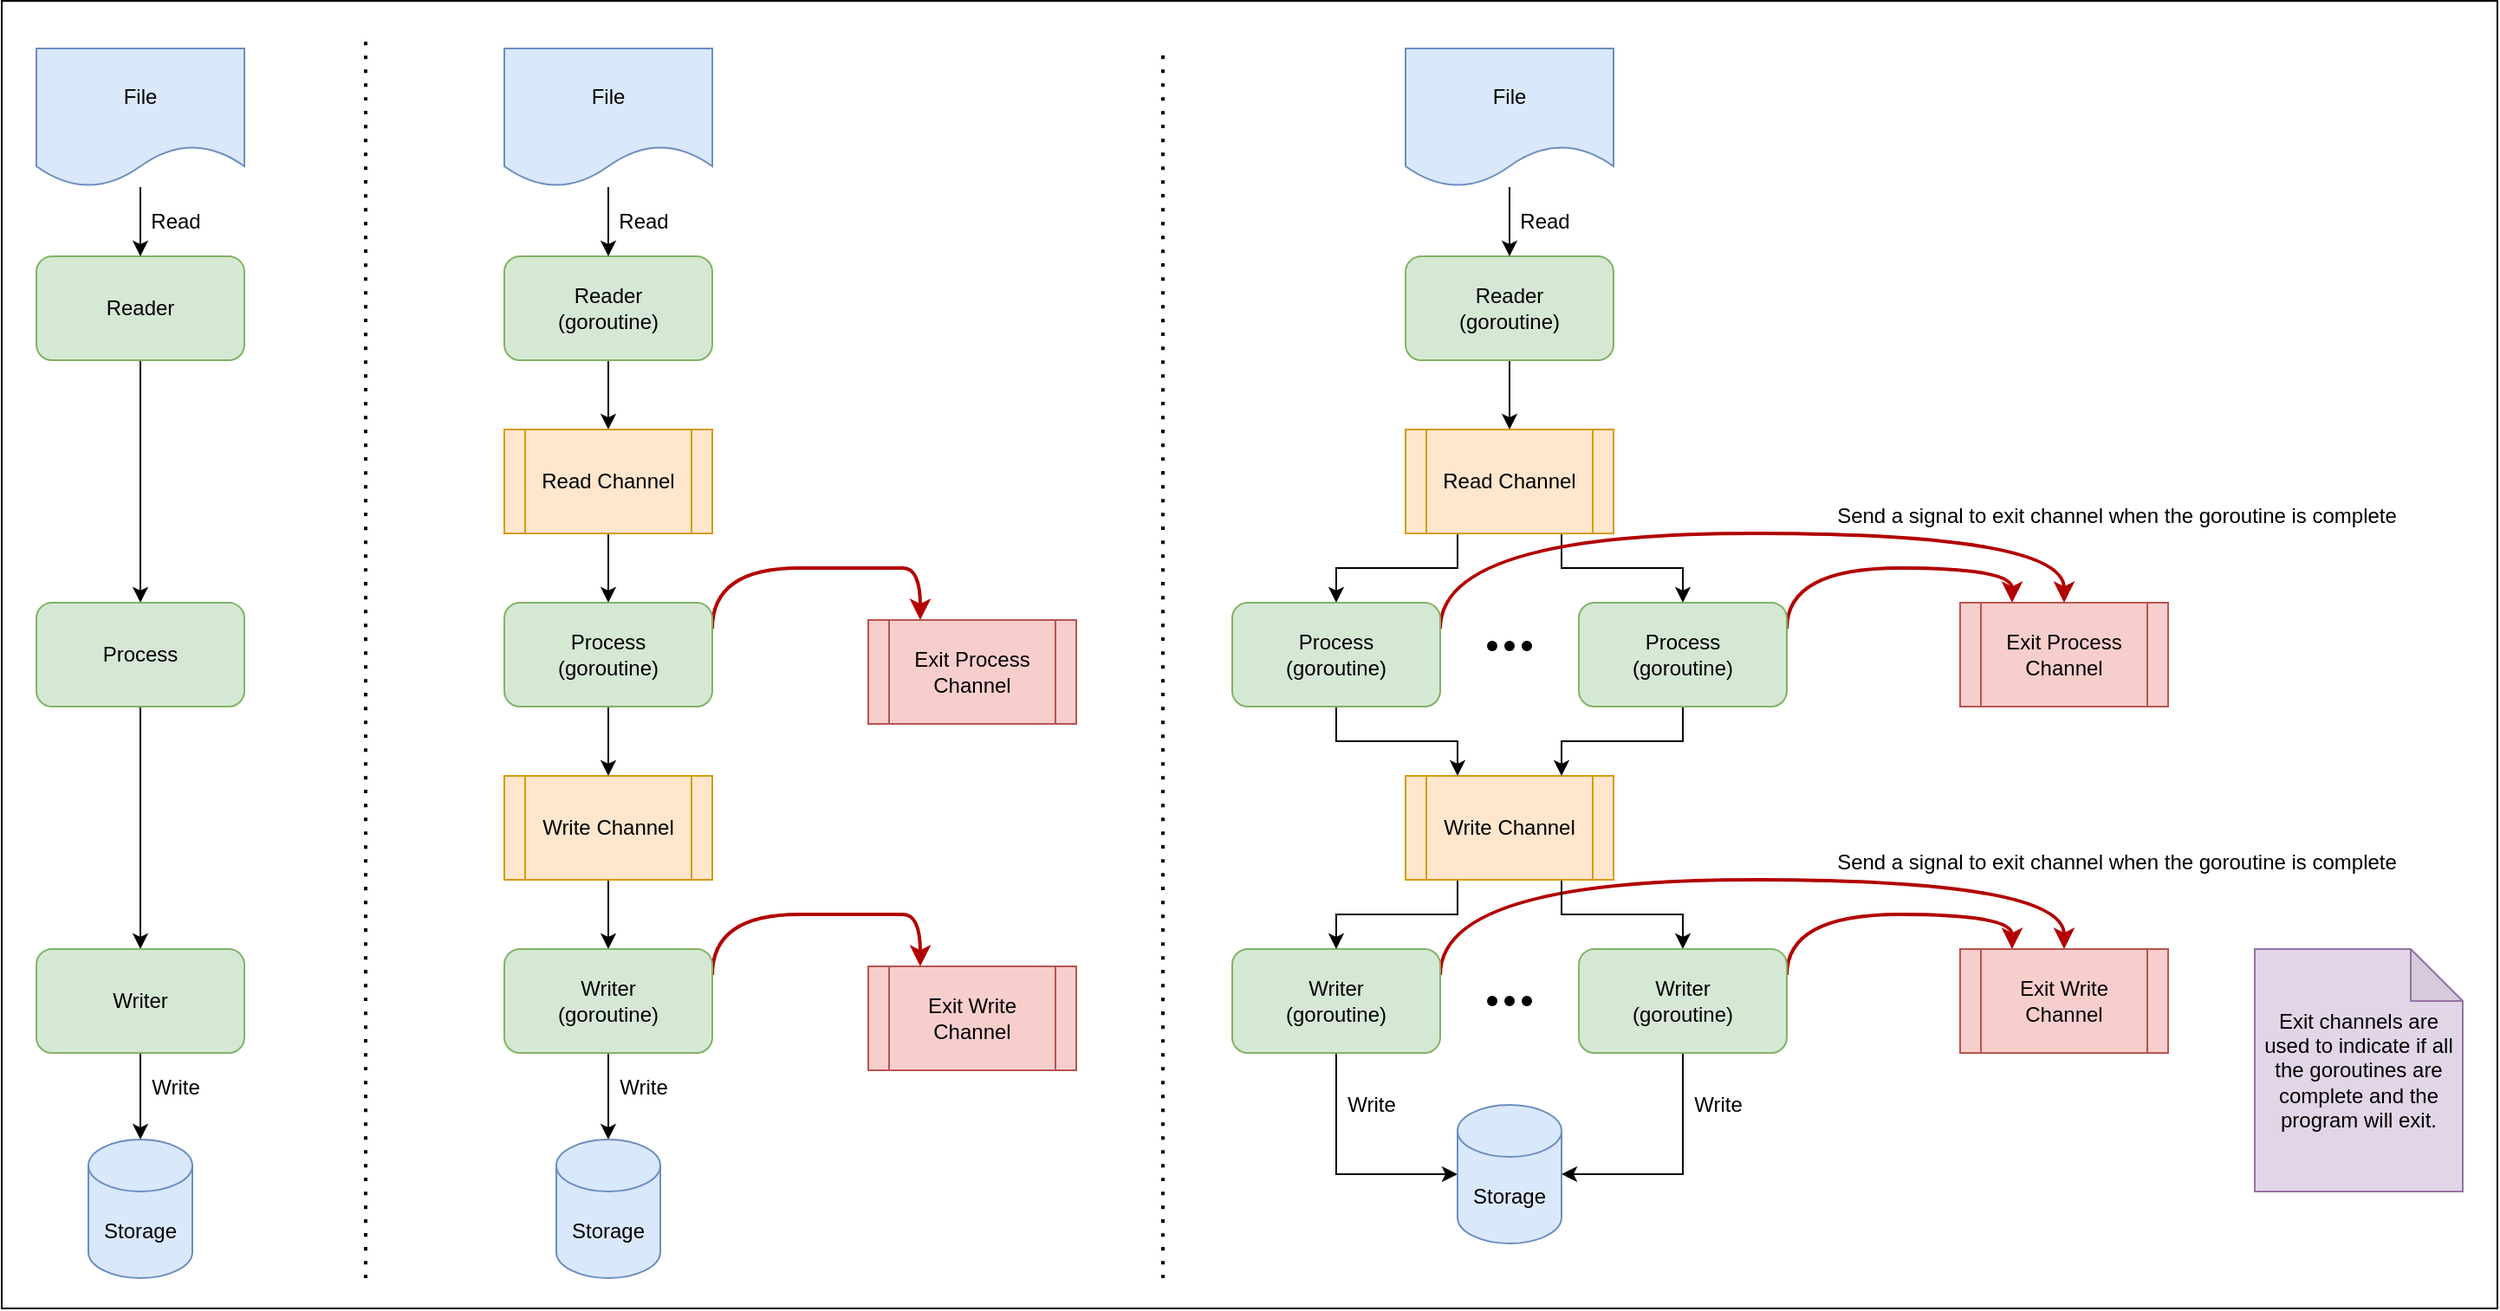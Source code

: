 <mxfile version="15.5.1" type="embed">
    <diagram id="bvx7ePo503tnO08-uBi9" name="Page-1">
        <mxGraphModel dx="2098" dy="635" grid="1" gridSize="10" guides="1" tooltips="1" connect="1" arrows="1" fold="1" page="0" pageScale="1" pageWidth="827" pageHeight="1169" math="0" shadow="0">
            <root>
                <mxCell id="0"/>
                <mxCell id="1" parent="0"/>
                <mxCell id="146" value="" style="rounded=0;whiteSpace=wrap;html=1;" vertex="1" parent="1">
                    <mxGeometry x="-530" y="192.5" width="1440" height="755" as="geometry"/>
                </mxCell>
                <mxCell id="44" style="edgeStyle=orthogonalEdgeStyle;rounded=0;orthogonalLoop=1;jettySize=auto;html=1;entryX=0.5;entryY=0;entryDx=0;entryDy=0;" edge="1" parent="1" source="14" target="17">
                    <mxGeometry relative="1" as="geometry"/>
                </mxCell>
                <mxCell id="14" value="Reader&lt;br&gt;(goroutine)" style="rounded=1;whiteSpace=wrap;html=1;fillColor=#d5e8d4;strokeColor=#82b366;" parent="1" vertex="1">
                    <mxGeometry x="280" y="340" width="120" height="60" as="geometry"/>
                </mxCell>
                <mxCell id="51" style="edgeStyle=orthogonalEdgeStyle;rounded=0;orthogonalLoop=1;jettySize=auto;html=1;entryX=0.5;entryY=0;entryDx=0;entryDy=0;exitX=0.25;exitY=1;exitDx=0;exitDy=0;" edge="1" parent="1" source="17" target="45">
                    <mxGeometry relative="1" as="geometry"/>
                </mxCell>
                <mxCell id="52" style="edgeStyle=orthogonalEdgeStyle;rounded=0;orthogonalLoop=1;jettySize=auto;html=1;entryX=0.5;entryY=0;entryDx=0;entryDy=0;exitX=0.75;exitY=1;exitDx=0;exitDy=0;" edge="1" parent="1" source="17" target="46">
                    <mxGeometry relative="1" as="geometry"/>
                </mxCell>
                <mxCell id="17" value="Read Channel" style="shape=process;whiteSpace=wrap;html=1;backgroundOutline=1;fillColor=#ffe6cc;strokeColor=#d79b00;" parent="1" vertex="1">
                    <mxGeometry x="280" y="440" width="120" height="60" as="geometry"/>
                </mxCell>
                <mxCell id="64" style="edgeStyle=orthogonalEdgeStyle;rounded=0;orthogonalLoop=1;jettySize=auto;html=1;entryX=0;entryY=0.5;entryDx=0;entryDy=0;entryPerimeter=0;exitX=0.5;exitY=1;exitDx=0;exitDy=0;" edge="1" parent="1" source="24" target="63">
                    <mxGeometry relative="1" as="geometry"/>
                </mxCell>
                <mxCell id="80" style="edgeStyle=orthogonalEdgeStyle;curved=1;orthogonalLoop=1;jettySize=auto;html=1;exitX=1;exitY=0.25;exitDx=0;exitDy=0;entryX=0.5;entryY=0;entryDx=0;entryDy=0;endArrow=classic;endFill=1;strokeWidth=2;fillColor=#e51400;strokeColor=#B20000;" edge="1" parent="1" source="24" target="70">
                    <mxGeometry relative="1" as="geometry">
                        <Array as="points">
                            <mxPoint x="300" y="700"/>
                            <mxPoint x="660" y="700"/>
                        </Array>
                    </mxGeometry>
                </mxCell>
                <mxCell id="24" value="Writer&lt;br&gt;(goroutine)" style="rounded=1;whiteSpace=wrap;html=1;fillColor=#d5e8d4;strokeColor=#82b366;" parent="1" vertex="1">
                    <mxGeometry x="180" y="740" width="120" height="60" as="geometry"/>
                </mxCell>
                <mxCell id="56" style="edgeStyle=orthogonalEdgeStyle;rounded=0;orthogonalLoop=1;jettySize=auto;html=1;exitX=0.25;exitY=1;exitDx=0;exitDy=0;entryX=0.5;entryY=0;entryDx=0;entryDy=0;" edge="1" parent="1" source="37" target="24">
                    <mxGeometry relative="1" as="geometry"/>
                </mxCell>
                <mxCell id="57" style="edgeStyle=orthogonalEdgeStyle;rounded=0;orthogonalLoop=1;jettySize=auto;html=1;exitX=0.75;exitY=1;exitDx=0;exitDy=0;entryX=0.5;entryY=0;entryDx=0;entryDy=0;" edge="1" parent="1" source="37" target="55">
                    <mxGeometry relative="1" as="geometry"/>
                </mxCell>
                <mxCell id="37" value="Write Channel" style="shape=process;whiteSpace=wrap;html=1;backgroundOutline=1;fillColor=#ffe6cc;strokeColor=#d79b00;" parent="1" vertex="1">
                    <mxGeometry x="280" y="640" width="120" height="60" as="geometry"/>
                </mxCell>
                <mxCell id="53" style="edgeStyle=orthogonalEdgeStyle;rounded=0;orthogonalLoop=1;jettySize=auto;html=1;entryX=0.25;entryY=0;entryDx=0;entryDy=0;" edge="1" parent="1" source="45" target="37">
                    <mxGeometry relative="1" as="geometry"/>
                </mxCell>
                <mxCell id="77" style="edgeStyle=orthogonalEdgeStyle;orthogonalLoop=1;jettySize=auto;html=1;exitX=1;exitY=0.25;exitDx=0;exitDy=0;entryX=0.5;entryY=0;entryDx=0;entryDy=0;endArrow=classic;endFill=1;curved=1;fillColor=#e51400;strokeColor=#B20000;strokeWidth=2;" edge="1" parent="1" source="45" target="66">
                    <mxGeometry relative="1" as="geometry">
                        <Array as="points">
                            <mxPoint x="300" y="500"/>
                            <mxPoint x="660" y="500"/>
                        </Array>
                    </mxGeometry>
                </mxCell>
                <mxCell id="45" value="Process&lt;br&gt;(goroutine)" style="rounded=1;whiteSpace=wrap;html=1;fillColor=#d5e8d4;strokeColor=#82b366;" vertex="1" parent="1">
                    <mxGeometry x="180" y="540" width="120" height="60" as="geometry"/>
                </mxCell>
                <mxCell id="54" style="edgeStyle=orthogonalEdgeStyle;rounded=0;orthogonalLoop=1;jettySize=auto;html=1;entryX=0.75;entryY=0;entryDx=0;entryDy=0;" edge="1" parent="1" source="46" target="37">
                    <mxGeometry relative="1" as="geometry"/>
                </mxCell>
                <mxCell id="73" style="edgeStyle=orthogonalEdgeStyle;orthogonalLoop=1;jettySize=auto;html=1;entryX=0.25;entryY=0;entryDx=0;entryDy=0;endArrow=classic;endFill=1;curved=1;exitX=1;exitY=0.25;exitDx=0;exitDy=0;fillColor=#e51400;strokeColor=#B20000;strokeWidth=2;" edge="1" parent="1" source="46" target="66">
                    <mxGeometry relative="1" as="geometry">
                        <Array as="points">
                            <mxPoint x="500" y="520"/>
                            <mxPoint x="630" y="520"/>
                        </Array>
                    </mxGeometry>
                </mxCell>
                <mxCell id="46" value="Process&lt;br&gt;(goroutine)" style="rounded=1;whiteSpace=wrap;html=1;fillColor=#d5e8d4;strokeColor=#82b366;" vertex="1" parent="1">
                    <mxGeometry x="380" y="540" width="120" height="60" as="geometry"/>
                </mxCell>
                <mxCell id="48" value="" style="shape=waypoint;sketch=0;size=6;pointerEvents=1;points=[];fillColor=none;resizable=0;rotatable=0;perimeter=centerPerimeter;snapToPoint=1;" vertex="1" parent="1">
                    <mxGeometry x="310" y="545" width="40" height="40" as="geometry"/>
                </mxCell>
                <mxCell id="49" value="" style="shape=waypoint;sketch=0;size=6;pointerEvents=1;points=[];fillColor=none;resizable=0;rotatable=0;perimeter=centerPerimeter;snapToPoint=1;" vertex="1" parent="1">
                    <mxGeometry x="320" y="545" width="40" height="40" as="geometry"/>
                </mxCell>
                <mxCell id="50" value="" style="shape=waypoint;sketch=0;size=6;pointerEvents=1;points=[];fillColor=none;resizable=0;rotatable=0;perimeter=centerPerimeter;snapToPoint=1;" vertex="1" parent="1">
                    <mxGeometry x="330" y="545" width="40" height="40" as="geometry"/>
                </mxCell>
                <mxCell id="65" style="edgeStyle=orthogonalEdgeStyle;rounded=0;orthogonalLoop=1;jettySize=auto;html=1;entryX=1;entryY=0.5;entryDx=0;entryDy=0;entryPerimeter=0;exitX=0.5;exitY=1;exitDx=0;exitDy=0;" edge="1" parent="1" source="55" target="63">
                    <mxGeometry relative="1" as="geometry"/>
                </mxCell>
                <mxCell id="79" style="edgeStyle=orthogonalEdgeStyle;curved=1;orthogonalLoop=1;jettySize=auto;html=1;exitX=1;exitY=0.25;exitDx=0;exitDy=0;entryX=0.25;entryY=0;entryDx=0;entryDy=0;endArrow=classic;endFill=1;strokeWidth=2;fillColor=#e51400;strokeColor=#B20000;" edge="1" parent="1" source="55" target="70">
                    <mxGeometry relative="1" as="geometry">
                        <Array as="points">
                            <mxPoint x="500" y="720"/>
                            <mxPoint x="630" y="720"/>
                        </Array>
                    </mxGeometry>
                </mxCell>
                <mxCell id="55" value="Writer&lt;br&gt;(goroutine)" style="rounded=1;whiteSpace=wrap;html=1;fillColor=#d5e8d4;strokeColor=#82b366;" vertex="1" parent="1">
                    <mxGeometry x="380" y="740" width="120" height="60" as="geometry"/>
                </mxCell>
                <mxCell id="58" value="" style="shape=waypoint;sketch=0;size=6;pointerEvents=1;points=[];fillColor=none;resizable=0;rotatable=0;perimeter=centerPerimeter;snapToPoint=1;" vertex="1" parent="1">
                    <mxGeometry x="310" y="750" width="40" height="40" as="geometry"/>
                </mxCell>
                <mxCell id="59" value="" style="shape=waypoint;sketch=0;size=6;pointerEvents=1;points=[];fillColor=none;resizable=0;rotatable=0;perimeter=centerPerimeter;snapToPoint=1;" vertex="1" parent="1">
                    <mxGeometry x="320" y="750" width="40" height="40" as="geometry"/>
                </mxCell>
                <mxCell id="60" value="" style="shape=waypoint;sketch=0;size=6;pointerEvents=1;points=[];fillColor=none;resizable=0;rotatable=0;perimeter=centerPerimeter;snapToPoint=1;" vertex="1" parent="1">
                    <mxGeometry x="330" y="750" width="40" height="40" as="geometry"/>
                </mxCell>
                <mxCell id="62" style="edgeStyle=orthogonalEdgeStyle;rounded=0;orthogonalLoop=1;jettySize=auto;html=1;entryX=0.5;entryY=0;entryDx=0;entryDy=0;" edge="1" parent="1" source="61" target="14">
                    <mxGeometry relative="1" as="geometry"/>
                </mxCell>
                <mxCell id="61" value="File" style="shape=document;whiteSpace=wrap;html=1;boundedLbl=1;fillColor=#dae8fc;strokeColor=#6c8ebf;" vertex="1" parent="1">
                    <mxGeometry x="280" y="220" width="120" height="80" as="geometry"/>
                </mxCell>
                <mxCell id="63" value="Storage" style="shape=cylinder3;whiteSpace=wrap;html=1;boundedLbl=1;backgroundOutline=1;size=15;fillColor=#dae8fc;strokeColor=#6c8ebf;" vertex="1" parent="1">
                    <mxGeometry x="310" y="830" width="60" height="80" as="geometry"/>
                </mxCell>
                <mxCell id="66" value="Exit Process Channel" style="shape=process;whiteSpace=wrap;html=1;backgroundOutline=1;fillColor=#f8cecc;strokeColor=#b85450;" vertex="1" parent="1">
                    <mxGeometry x="600" y="540" width="120" height="60" as="geometry"/>
                </mxCell>
                <mxCell id="67" value="Read" style="text;html=1;align=center;verticalAlign=middle;resizable=0;points=[];autosize=1;strokeColor=none;fillColor=none;" vertex="1" parent="1">
                    <mxGeometry x="340" y="310" width="40" height="20" as="geometry"/>
                </mxCell>
                <mxCell id="68" value="Write" style="text;html=1;align=center;verticalAlign=middle;resizable=0;points=[];autosize=1;strokeColor=none;fillColor=none;" vertex="1" parent="1">
                    <mxGeometry x="240" y="820" width="40" height="20" as="geometry"/>
                </mxCell>
                <mxCell id="69" value="Write" style="text;html=1;align=center;verticalAlign=middle;resizable=0;points=[];autosize=1;strokeColor=none;fillColor=none;" vertex="1" parent="1">
                    <mxGeometry x="440" y="820" width="40" height="20" as="geometry"/>
                </mxCell>
                <mxCell id="70" value="Exit Write Channel" style="shape=process;whiteSpace=wrap;html=1;backgroundOutline=1;fillColor=#f8cecc;strokeColor=#b85450;" vertex="1" parent="1">
                    <mxGeometry x="600" y="740" width="120" height="60" as="geometry"/>
                </mxCell>
                <mxCell id="78" value="Send a signal to exit channel when the goroutine is complete" style="text;html=1;align=center;verticalAlign=middle;resizable=0;points=[];autosize=1;strokeColor=none;fillColor=none;" vertex="1" parent="1">
                    <mxGeometry x="520" y="480" width="340" height="20" as="geometry"/>
                </mxCell>
                <mxCell id="81" value="Send a signal to exit channel when the goroutine is complete" style="text;html=1;align=center;verticalAlign=middle;resizable=0;points=[];autosize=1;strokeColor=none;fillColor=none;" vertex="1" parent="1">
                    <mxGeometry x="520" y="680" width="340" height="20" as="geometry"/>
                </mxCell>
                <mxCell id="82" value="Exit channels are used to indicate if all the goroutines are complete and the program will exit." style="shape=note;whiteSpace=wrap;html=1;backgroundOutline=1;darkOpacity=0.05;fillColor=#e1d5e7;strokeColor=#9673a6;" vertex="1" parent="1">
                    <mxGeometry x="770" y="740" width="120" height="140" as="geometry"/>
                </mxCell>
                <mxCell id="83" style="edgeStyle=orthogonalEdgeStyle;rounded=0;orthogonalLoop=1;jettySize=auto;html=1;entryX=0.5;entryY=0;entryDx=0;entryDy=0;" edge="1" source="84" target="87" parent="1">
                    <mxGeometry relative="1" as="geometry"/>
                </mxCell>
                <mxCell id="84" value="Reader&lt;br&gt;(goroutine)" style="rounded=1;whiteSpace=wrap;html=1;fillColor=#d5e8d4;strokeColor=#82b366;" vertex="1" parent="1">
                    <mxGeometry x="-240" y="340" width="120" height="60" as="geometry"/>
                </mxCell>
                <mxCell id="86" style="edgeStyle=orthogonalEdgeStyle;rounded=0;orthogonalLoop=1;jettySize=auto;html=1;entryX=0.5;entryY=0;entryDx=0;entryDy=0;exitX=0.5;exitY=1;exitDx=0;exitDy=0;" edge="1" source="87" target="99" parent="1">
                    <mxGeometry relative="1" as="geometry"/>
                </mxCell>
                <mxCell id="87" value="Read Channel" style="shape=process;whiteSpace=wrap;html=1;backgroundOutline=1;fillColor=#ffe6cc;strokeColor=#d79b00;" vertex="1" parent="1">
                    <mxGeometry x="-240" y="440" width="120" height="60" as="geometry"/>
                </mxCell>
                <mxCell id="92" style="edgeStyle=orthogonalEdgeStyle;rounded=0;orthogonalLoop=1;jettySize=auto;html=1;exitX=0.5;exitY=1;exitDx=0;exitDy=0;entryX=0.5;entryY=0;entryDx=0;entryDy=0;" edge="1" source="93" target="105" parent="1">
                    <mxGeometry relative="1" as="geometry"/>
                </mxCell>
                <mxCell id="93" value="Write Channel" style="shape=process;whiteSpace=wrap;html=1;backgroundOutline=1;fillColor=#ffe6cc;strokeColor=#d79b00;" vertex="1" parent="1">
                    <mxGeometry x="-240" y="640" width="120" height="60" as="geometry"/>
                </mxCell>
                <mxCell id="97" style="edgeStyle=orthogonalEdgeStyle;rounded=0;orthogonalLoop=1;jettySize=auto;html=1;entryX=0.5;entryY=0;entryDx=0;entryDy=0;" edge="1" source="99" target="93" parent="1">
                    <mxGeometry relative="1" as="geometry"/>
                </mxCell>
                <mxCell id="98" style="edgeStyle=orthogonalEdgeStyle;orthogonalLoop=1;jettySize=auto;html=1;entryX=0.25;entryY=0;entryDx=0;entryDy=0;endArrow=classic;endFill=1;curved=1;exitX=1;exitY=0.25;exitDx=0;exitDy=0;fillColor=#e51400;strokeColor=#B20000;strokeWidth=2;" edge="1" source="99" target="112" parent="1">
                    <mxGeometry relative="1" as="geometry">
                        <Array as="points">
                            <mxPoint x="-20" y="520"/>
                            <mxPoint x="110" y="520"/>
                        </Array>
                    </mxGeometry>
                </mxCell>
                <mxCell id="99" value="Process&lt;br&gt;(goroutine)" style="rounded=1;whiteSpace=wrap;html=1;fillColor=#d5e8d4;strokeColor=#82b366;" vertex="1" parent="1">
                    <mxGeometry x="-240" y="540" width="120" height="60" as="geometry"/>
                </mxCell>
                <mxCell id="103" style="edgeStyle=orthogonalEdgeStyle;rounded=0;orthogonalLoop=1;jettySize=auto;html=1;entryX=0.5;entryY=0;entryDx=0;entryDy=0;entryPerimeter=0;exitX=0.5;exitY=1;exitDx=0;exitDy=0;" edge="1" source="105" target="111" parent="1">
                    <mxGeometry relative="1" as="geometry"/>
                </mxCell>
                <mxCell id="104" style="edgeStyle=orthogonalEdgeStyle;curved=1;orthogonalLoop=1;jettySize=auto;html=1;exitX=1;exitY=0.25;exitDx=0;exitDy=0;entryX=0.25;entryY=0;entryDx=0;entryDy=0;endArrow=classic;endFill=1;strokeWidth=2;fillColor=#e51400;strokeColor=#B20000;" edge="1" source="105" target="116" parent="1">
                    <mxGeometry relative="1" as="geometry">
                        <Array as="points">
                            <mxPoint x="-20" y="720"/>
                            <mxPoint x="110" y="720"/>
                        </Array>
                    </mxGeometry>
                </mxCell>
                <mxCell id="105" value="Writer&lt;br&gt;(goroutine)" style="rounded=1;whiteSpace=wrap;html=1;fillColor=#d5e8d4;strokeColor=#82b366;" vertex="1" parent="1">
                    <mxGeometry x="-240" y="740" width="120" height="60" as="geometry"/>
                </mxCell>
                <mxCell id="109" style="edgeStyle=orthogonalEdgeStyle;rounded=0;orthogonalLoop=1;jettySize=auto;html=1;entryX=0.5;entryY=0;entryDx=0;entryDy=0;" edge="1" source="110" target="84" parent="1">
                    <mxGeometry relative="1" as="geometry"/>
                </mxCell>
                <mxCell id="110" value="File" style="shape=document;whiteSpace=wrap;html=1;boundedLbl=1;fillColor=#dae8fc;strokeColor=#6c8ebf;" vertex="1" parent="1">
                    <mxGeometry x="-240" y="220" width="120" height="80" as="geometry"/>
                </mxCell>
                <mxCell id="111" value="Storage" style="shape=cylinder3;whiteSpace=wrap;html=1;boundedLbl=1;backgroundOutline=1;size=15;fillColor=#dae8fc;strokeColor=#6c8ebf;" vertex="1" parent="1">
                    <mxGeometry x="-210" y="850" width="60" height="80" as="geometry"/>
                </mxCell>
                <mxCell id="112" value="Exit Process Channel" style="shape=process;whiteSpace=wrap;html=1;backgroundOutline=1;fillColor=#f8cecc;strokeColor=#b85450;" vertex="1" parent="1">
                    <mxGeometry x="-30" y="550" width="120" height="60" as="geometry"/>
                </mxCell>
                <mxCell id="113" value="Read" style="text;html=1;align=center;verticalAlign=middle;resizable=0;points=[];autosize=1;strokeColor=none;fillColor=none;" vertex="1" parent="1">
                    <mxGeometry x="-180" y="310" width="40" height="20" as="geometry"/>
                </mxCell>
                <mxCell id="115" value="Write" style="text;html=1;align=center;verticalAlign=middle;resizable=0;points=[];autosize=1;strokeColor=none;fillColor=none;" vertex="1" parent="1">
                    <mxGeometry x="-180" y="810" width="40" height="20" as="geometry"/>
                </mxCell>
                <mxCell id="116" value="Exit Write Channel" style="shape=process;whiteSpace=wrap;html=1;backgroundOutline=1;fillColor=#f8cecc;strokeColor=#b85450;" vertex="1" parent="1">
                    <mxGeometry x="-30" y="750" width="120" height="60" as="geometry"/>
                </mxCell>
                <mxCell id="120" style="edgeStyle=orthogonalEdgeStyle;rounded=0;orthogonalLoop=1;jettySize=auto;html=1;entryX=0.5;entryY=0;entryDx=0;entryDy=0;" edge="1" source="121" target="128" parent="1">
                    <mxGeometry relative="1" as="geometry">
                        <mxPoint x="-450" y="440" as="targetPoint"/>
                    </mxGeometry>
                </mxCell>
                <mxCell id="121" value="Reader" style="rounded=1;whiteSpace=wrap;html=1;fillColor=#d5e8d4;strokeColor=#82b366;" vertex="1" parent="1">
                    <mxGeometry x="-510" y="340" width="120" height="60" as="geometry"/>
                </mxCell>
                <mxCell id="126" style="edgeStyle=orthogonalEdgeStyle;rounded=0;orthogonalLoop=1;jettySize=auto;html=1;entryX=0.5;entryY=0;entryDx=0;entryDy=0;" edge="1" source="128" target="131" parent="1">
                    <mxGeometry relative="1" as="geometry">
                        <mxPoint x="-450" y="640" as="targetPoint"/>
                    </mxGeometry>
                </mxCell>
                <mxCell id="128" value="Process" style="rounded=1;whiteSpace=wrap;html=1;fillColor=#d5e8d4;strokeColor=#82b366;" vertex="1" parent="1">
                    <mxGeometry x="-510" y="540" width="120" height="60" as="geometry"/>
                </mxCell>
                <mxCell id="129" style="edgeStyle=orthogonalEdgeStyle;rounded=0;orthogonalLoop=1;jettySize=auto;html=1;entryX=0.5;entryY=0;entryDx=0;entryDy=0;entryPerimeter=0;exitX=0.5;exitY=1;exitDx=0;exitDy=0;" edge="1" source="131" target="134" parent="1">
                    <mxGeometry relative="1" as="geometry"/>
                </mxCell>
                <mxCell id="131" value="Writer" style="rounded=1;whiteSpace=wrap;html=1;fillColor=#d5e8d4;strokeColor=#82b366;" vertex="1" parent="1">
                    <mxGeometry x="-510" y="740" width="120" height="60" as="geometry"/>
                </mxCell>
                <mxCell id="132" style="edgeStyle=orthogonalEdgeStyle;rounded=0;orthogonalLoop=1;jettySize=auto;html=1;entryX=0.5;entryY=0;entryDx=0;entryDy=0;" edge="1" source="133" target="121" parent="1">
                    <mxGeometry relative="1" as="geometry"/>
                </mxCell>
                <mxCell id="133" value="File" style="shape=document;whiteSpace=wrap;html=1;boundedLbl=1;fillColor=#dae8fc;strokeColor=#6c8ebf;" vertex="1" parent="1">
                    <mxGeometry x="-510" y="220" width="120" height="80" as="geometry"/>
                </mxCell>
                <mxCell id="134" value="Storage" style="shape=cylinder3;whiteSpace=wrap;html=1;boundedLbl=1;backgroundOutline=1;size=15;fillColor=#dae8fc;strokeColor=#6c8ebf;" vertex="1" parent="1">
                    <mxGeometry x="-480" y="850" width="60" height="80" as="geometry"/>
                </mxCell>
                <mxCell id="136" value="Read" style="text;html=1;align=center;verticalAlign=middle;resizable=0;points=[];autosize=1;strokeColor=none;fillColor=none;" vertex="1" parent="1">
                    <mxGeometry x="-450" y="310" width="40" height="20" as="geometry"/>
                </mxCell>
                <mxCell id="137" value="Write" style="text;html=1;align=center;verticalAlign=middle;resizable=0;points=[];autosize=1;strokeColor=none;fillColor=none;" vertex="1" parent="1">
                    <mxGeometry x="-450" y="810" width="40" height="20" as="geometry"/>
                </mxCell>
                <mxCell id="144" value="" style="endArrow=none;dashed=1;html=1;dashPattern=1 3;strokeWidth=2;curved=1;" edge="1" parent="1">
                    <mxGeometry width="50" height="50" relative="1" as="geometry">
                        <mxPoint x="-320" y="930" as="sourcePoint"/>
                        <mxPoint x="-320" y="210" as="targetPoint"/>
                    </mxGeometry>
                </mxCell>
                <mxCell id="145" value="" style="endArrow=none;dashed=1;html=1;dashPattern=1 3;strokeWidth=2;curved=1;" edge="1" parent="1">
                    <mxGeometry width="50" height="50" relative="1" as="geometry">
                        <mxPoint x="140" y="930" as="sourcePoint"/>
                        <mxPoint x="140" y="220" as="targetPoint"/>
                    </mxGeometry>
                </mxCell>
            </root>
        </mxGraphModel>
    </diagram>
</mxfile>